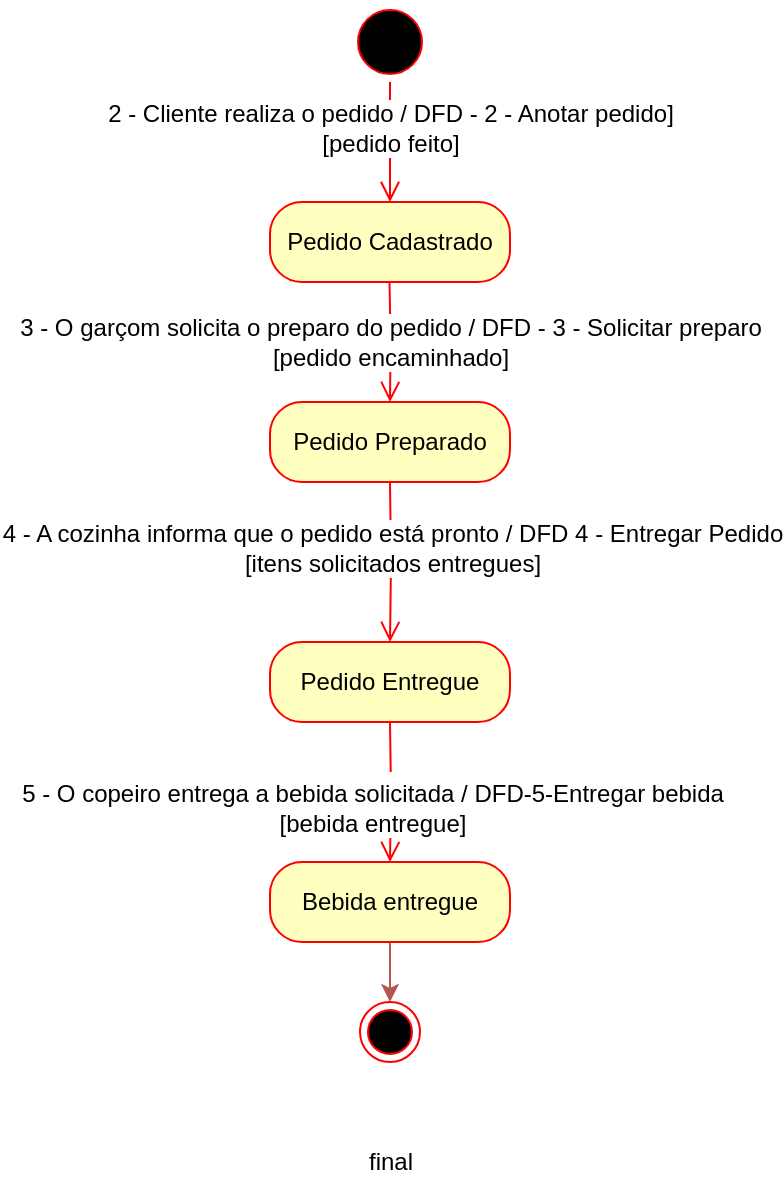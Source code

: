 <mxfile version="13.0.3" type="device"><diagram id="oOBo6oCrgPSUEcmUvzrz" name="Page-1"><mxGraphModel dx="700" dy="813" grid="1" gridSize="10" guides="1" tooltips="1" connect="1" arrows="1" fold="1" page="1" pageScale="1" pageWidth="827" pageHeight="1169" math="0" shadow="0"><root><mxCell id="0"/><mxCell id="1" parent="0"/><mxCell id="MkVZXI5T7nDG7Dsxy7Ij-2" value="" style="ellipse;html=1;shape=startState;fillColor=#000000;strokeColor=#ff0000;" parent="1" vertex="1"><mxGeometry x="240" y="20" width="40" height="40" as="geometry"/></mxCell><mxCell id="MkVZXI5T7nDG7Dsxy7Ij-3" value="" style="edgeStyle=orthogonalEdgeStyle;html=1;verticalAlign=bottom;endArrow=open;endSize=8;strokeColor=#ff0000;" parent="1" source="MkVZXI5T7nDG7Dsxy7Ij-2" target="MkVZXI5T7nDG7Dsxy7Ij-4" edge="1"><mxGeometry relative="1" as="geometry"><mxPoint x="255" y="130" as="targetPoint"/><Array as="points"><mxPoint x="260" y="130"/></Array></mxGeometry></mxCell><mxCell id="MkVZXI5T7nDG7Dsxy7Ij-15" value="2 - Cliente realiza o pedido / DFD - 2 - Anotar pedido]&lt;br&gt;[pedido feito]" style="text;html=1;align=center;verticalAlign=middle;resizable=0;points=[];labelBackgroundColor=#ffffff;" parent="MkVZXI5T7nDG7Dsxy7Ij-3" vertex="1" connectable="0"><mxGeometry x="1" y="37" relative="1" as="geometry"><mxPoint x="-37" y="-37" as="offset"/></mxGeometry></mxCell><mxCell id="MkVZXI5T7nDG7Dsxy7Ij-4" value="Pedido Cadastrado" style="rounded=1;whiteSpace=wrap;html=1;arcSize=40;fontColor=#000000;fillColor=#ffffc0;strokeColor=#ff0000;" parent="1" vertex="1"><mxGeometry x="200" y="120" width="120" height="40" as="geometry"/></mxCell><mxCell id="MkVZXI5T7nDG7Dsxy7Ij-5" value="" style="edgeStyle=orthogonalEdgeStyle;html=1;verticalAlign=bottom;endArrow=open;endSize=8;strokeColor=#ff0000;entryX=0.5;entryY=0;entryDx=0;entryDy=0;" parent="1" target="MkVZXI5T7nDG7Dsxy7Ij-6" edge="1"><mxGeometry relative="1" as="geometry"><mxPoint x="259.76" y="240" as="targetPoint"/><mxPoint x="259.76" y="160" as="sourcePoint"/><Array as="points"/></mxGeometry></mxCell><mxCell id="MkVZXI5T7nDG7Dsxy7Ij-6" value="Pedido Preparado" style="rounded=1;whiteSpace=wrap;html=1;arcSize=40;fontColor=#000000;fillColor=#ffffc0;strokeColor=#ff0000;" parent="1" vertex="1"><mxGeometry x="200" y="220" width="120" height="40" as="geometry"/></mxCell><mxCell id="MkVZXI5T7nDG7Dsxy7Ij-8" value="Pedido Entregue" style="rounded=1;whiteSpace=wrap;html=1;arcSize=40;fontColor=#000000;fillColor=#ffffc0;strokeColor=#ff0000;" parent="1" vertex="1"><mxGeometry x="200" y="340" width="120" height="40" as="geometry"/></mxCell><mxCell id="MkVZXI5T7nDG7Dsxy7Ij-11" value="" style="edgeStyle=orthogonalEdgeStyle;html=1;verticalAlign=bottom;endArrow=open;endSize=8;strokeColor=#ff0000;entryX=0.5;entryY=0;entryDx=0;entryDy=0;" parent="1" target="MkVZXI5T7nDG7Dsxy7Ij-8" edge="1"><mxGeometry relative="1" as="geometry"><mxPoint x="260.24" y="320" as="targetPoint"/><mxPoint x="260" y="260" as="sourcePoint"/><Array as="points"/></mxGeometry></mxCell><mxCell id="MkVZXI5T7nDG7Dsxy7Ij-17" value="4 - A cozinha informa que o pedido está pronto / DFD 4 - Entregar Pedido&lt;br&gt;[itens solicitados entregues]" style="text;html=1;align=center;verticalAlign=middle;resizable=0;points=[];labelBackgroundColor=#ffffff;" parent="MkVZXI5T7nDG7Dsxy7Ij-11" vertex="1" connectable="0"><mxGeometry x="-0.233" relative="1" as="geometry"><mxPoint y="1.38" as="offset"/></mxGeometry></mxCell><mxCell id="MkVZXI5T7nDG7Dsxy7Ij-12" value="" style="edgeStyle=orthogonalEdgeStyle;html=1;verticalAlign=bottom;endArrow=open;endSize=8;strokeColor=#ff0000;entryX=0.5;entryY=0;entryDx=0;entryDy=0;" parent="1" target="MkVZXI5T7nDG7Dsxy7Ij-21" edge="1"><mxGeometry relative="1" as="geometry"><mxPoint x="260.24" y="440" as="targetPoint"/><mxPoint x="260" y="380" as="sourcePoint"/><Array as="points"/></mxGeometry></mxCell><mxCell id="MkVZXI5T7nDG7Dsxy7Ij-19" value="5 -&amp;nbsp;&lt;font color=&quot;#000000&quot;&gt;&lt;font face=&quot;Arial, serif&quot;&gt;&lt;font size=&quot;1&quot;&gt;&lt;span lang=&quot;pt-BR&quot; style=&quot;font-size: 12px&quot;&gt;O&amp;nbsp;&lt;/span&gt;&lt;/font&gt;&lt;/font&gt;&lt;/font&gt;&lt;font face=&quot;Arial, serif&quot;&gt;&lt;font style=&quot;font-size: 12pt&quot;&gt;&lt;span lang=&quot;pt-BR&quot; style=&quot;font-size: 12px&quot;&gt;copeiro entrega a bebida solicitada&lt;/span&gt;&lt;/font&gt;&lt;/font&gt;&amp;nbsp;/ DFD-5-Entregar bebida&lt;br&gt;[bebida entregue]" style="text;html=1;align=center;verticalAlign=middle;resizable=0;points=[];labelBackgroundColor=#ffffff;" parent="MkVZXI5T7nDG7Dsxy7Ij-12" vertex="1" connectable="0"><mxGeometry y="10" relative="1" as="geometry"><mxPoint x="-10" y="-5.17" as="offset"/></mxGeometry></mxCell><mxCell id="MkVZXI5T7nDG7Dsxy7Ij-20" value="3 - O garçom solicita o preparo do pedido / DFD - 3 - Solicitar preparo&lt;br&gt;[pedido encaminhado]" style="text;html=1;align=center;verticalAlign=middle;resizable=0;points=[];labelBackgroundColor=#ffffff;" parent="1" vertex="1" connectable="0"><mxGeometry x="260" y="190.003" as="geometry"><mxPoint as="offset"/></mxGeometry></mxCell><mxCell id="z_5hxHwRfcSQ8ypjrB5M-1" style="edgeStyle=orthogonalEdgeStyle;rounded=0;orthogonalLoop=1;jettySize=auto;html=1;entryX=0.5;entryY=0;entryDx=0;entryDy=0;fillColor=#f8cecc;strokeColor=#b85450;" parent="1" source="MkVZXI5T7nDG7Dsxy7Ij-21" target="4isHOpw2lFYsaB5taBBd-8" edge="1"><mxGeometry relative="1" as="geometry"/></mxCell><mxCell id="MkVZXI5T7nDG7Dsxy7Ij-21" value="Bebida entregue" style="rounded=1;whiteSpace=wrap;html=1;arcSize=40;fontColor=#000000;fillColor=#ffffc0;strokeColor=#ff0000;" parent="1" vertex="1"><mxGeometry x="200" y="450" width="120" height="40" as="geometry"/></mxCell><mxCell id="4isHOpw2lFYsaB5taBBd-8" value="" style="ellipse;html=1;shape=endState;fillColor=#000000;strokeColor=#ff0000;" parent="1" vertex="1"><mxGeometry x="245" y="520" width="30" height="30" as="geometry"/></mxCell><mxCell id="4isHOpw2lFYsaB5taBBd-13" value="final" style="text;html=1;align=center;verticalAlign=middle;resizable=0;points=[];autosize=1;" parent="1" vertex="1"><mxGeometry x="240" y="590" width="40" height="20" as="geometry"/></mxCell></root></mxGraphModel></diagram></mxfile>